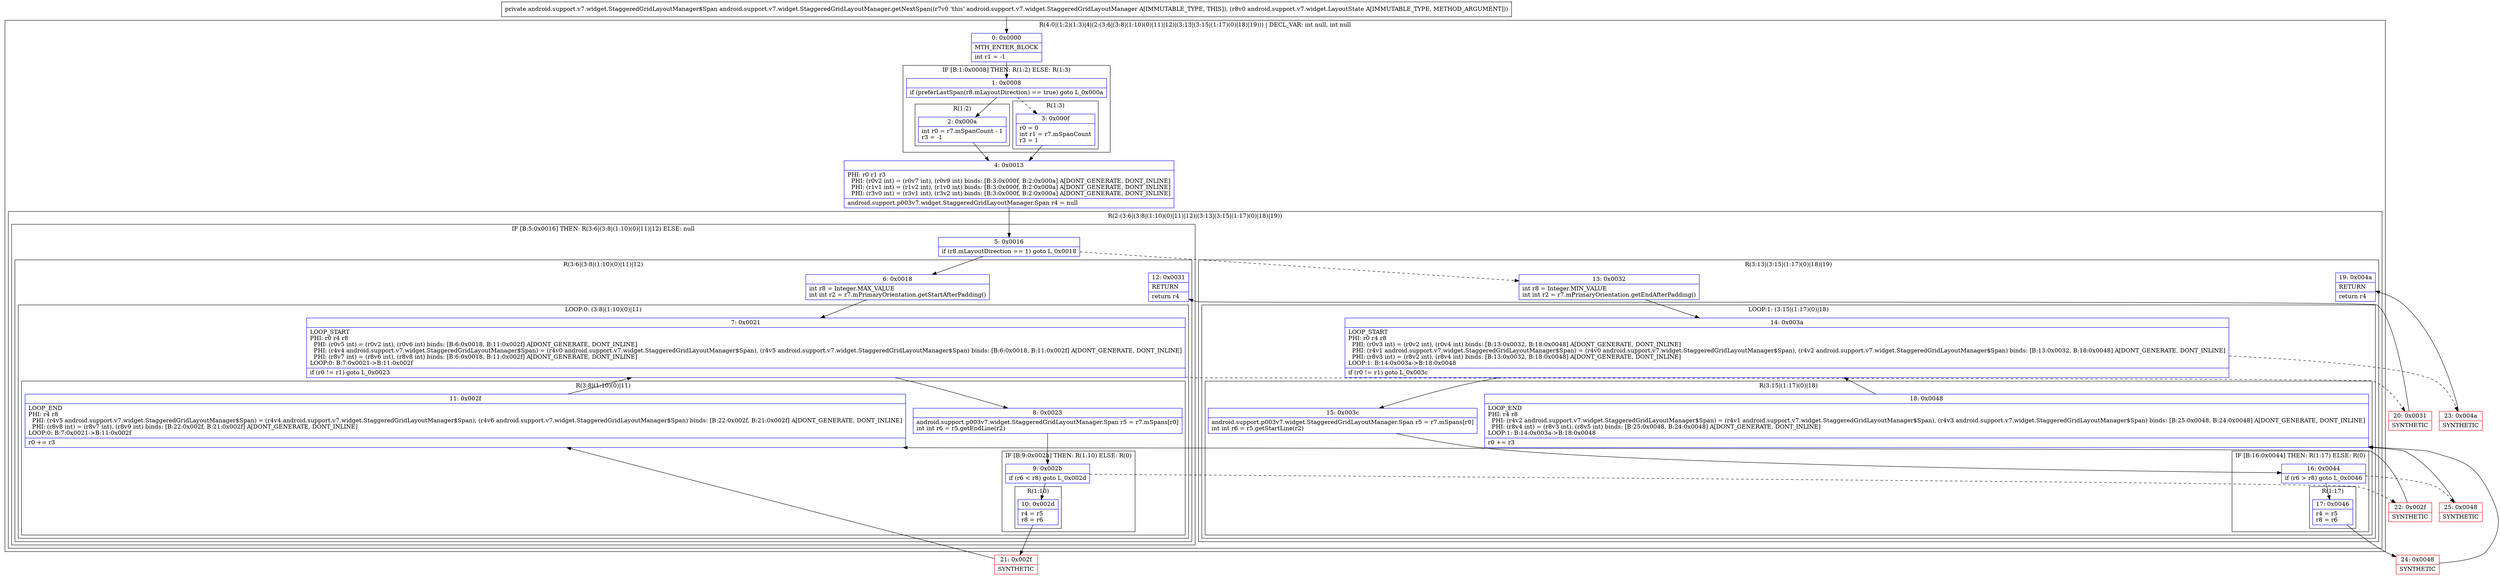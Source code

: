 digraph "CFG forandroid.support.v7.widget.StaggeredGridLayoutManager.getNextSpan(Landroid\/support\/v7\/widget\/LayoutState;)Landroid\/support\/v7\/widget\/StaggeredGridLayoutManager$Span;" {
subgraph cluster_Region_91561266 {
label = "R(4:0|(1:2)(1:3)|4|(2:(3:6|(3:8|(1:10)(0)|11)|12)|(3:13|(3:15|(1:17)(0)|18)|19))) | DECL_VAR: int null, int null\l";
node [shape=record,color=blue];
Node_0 [shape=record,label="{0\:\ 0x0000|MTH_ENTER_BLOCK\l|int r1 = \-1\l}"];
subgraph cluster_IfRegion_1662489357 {
label = "IF [B:1:0x0008] THEN: R(1:2) ELSE: R(1:3)";
node [shape=record,color=blue];
Node_1 [shape=record,label="{1\:\ 0x0008|if (preferLastSpan(r8.mLayoutDirection) == true) goto L_0x000a\l}"];
subgraph cluster_Region_2034141582 {
label = "R(1:2)";
node [shape=record,color=blue];
Node_2 [shape=record,label="{2\:\ 0x000a|int r0 = r7.mSpanCount \- 1\lr3 = \-1\l}"];
}
subgraph cluster_Region_1321138336 {
label = "R(1:3)";
node [shape=record,color=blue];
Node_3 [shape=record,label="{3\:\ 0x000f|r0 = 0\lint r1 = r7.mSpanCount\lr3 = 1\l}"];
}
}
Node_4 [shape=record,label="{4\:\ 0x0013|PHI: r0 r1 r3 \l  PHI: (r0v2 int) = (r0v7 int), (r0v9 int) binds: [B:3:0x000f, B:2:0x000a] A[DONT_GENERATE, DONT_INLINE]\l  PHI: (r1v1 int) = (r1v2 int), (r1v0 int) binds: [B:3:0x000f, B:2:0x000a] A[DONT_GENERATE, DONT_INLINE]\l  PHI: (r3v0 int) = (r3v1 int), (r3v2 int) binds: [B:3:0x000f, B:2:0x000a] A[DONT_GENERATE, DONT_INLINE]\l|android.support.p003v7.widget.StaggeredGridLayoutManager.Span r4 = null\l}"];
subgraph cluster_Region_1521963583 {
label = "R(2:(3:6|(3:8|(1:10)(0)|11)|12)|(3:13|(3:15|(1:17)(0)|18)|19))";
node [shape=record,color=blue];
subgraph cluster_IfRegion_92299016 {
label = "IF [B:5:0x0016] THEN: R(3:6|(3:8|(1:10)(0)|11)|12) ELSE: null";
node [shape=record,color=blue];
Node_5 [shape=record,label="{5\:\ 0x0016|if (r8.mLayoutDirection == 1) goto L_0x0018\l}"];
subgraph cluster_Region_2121980770 {
label = "R(3:6|(3:8|(1:10)(0)|11)|12)";
node [shape=record,color=blue];
Node_6 [shape=record,label="{6\:\ 0x0018|int r8 = Integer.MAX_VALUE\lint int r2 = r7.mPrimaryOrientation.getStartAfterPadding()\l}"];
subgraph cluster_LoopRegion_1776409266 {
label = "LOOP:0: (3:8|(1:10)(0)|11)";
node [shape=record,color=blue];
Node_7 [shape=record,label="{7\:\ 0x0021|LOOP_START\lPHI: r0 r4 r8 \l  PHI: (r0v5 int) = (r0v2 int), (r0v6 int) binds: [B:6:0x0018, B:11:0x002f] A[DONT_GENERATE, DONT_INLINE]\l  PHI: (r4v4 android.support.v7.widget.StaggeredGridLayoutManager$Span) = (r4v0 android.support.v7.widget.StaggeredGridLayoutManager$Span), (r4v5 android.support.v7.widget.StaggeredGridLayoutManager$Span) binds: [B:6:0x0018, B:11:0x002f] A[DONT_GENERATE, DONT_INLINE]\l  PHI: (r8v7 int) = (r8v6 int), (r8v8 int) binds: [B:6:0x0018, B:11:0x002f] A[DONT_GENERATE, DONT_INLINE]\lLOOP:0: B:7:0x0021\-\>B:11:0x002f\l|if (r0 != r1) goto L_0x0023\l}"];
subgraph cluster_Region_665805590 {
label = "R(3:8|(1:10)(0)|11)";
node [shape=record,color=blue];
Node_8 [shape=record,label="{8\:\ 0x0023|android.support.p003v7.widget.StaggeredGridLayoutManager.Span r5 = r7.mSpans[r0]\lint int r6 = r5.getEndLine(r2)\l}"];
subgraph cluster_IfRegion_262194892 {
label = "IF [B:9:0x002b] THEN: R(1:10) ELSE: R(0)";
node [shape=record,color=blue];
Node_9 [shape=record,label="{9\:\ 0x002b|if (r6 \< r8) goto L_0x002d\l}"];
subgraph cluster_Region_40003029 {
label = "R(1:10)";
node [shape=record,color=blue];
Node_10 [shape=record,label="{10\:\ 0x002d|r4 = r5\lr8 = r6\l}"];
}
subgraph cluster_Region_1624692513 {
label = "R(0)";
node [shape=record,color=blue];
}
}
Node_11 [shape=record,label="{11\:\ 0x002f|LOOP_END\lPHI: r4 r8 \l  PHI: (r4v5 android.support.v7.widget.StaggeredGridLayoutManager$Span) = (r4v4 android.support.v7.widget.StaggeredGridLayoutManager$Span), (r4v6 android.support.v7.widget.StaggeredGridLayoutManager$Span) binds: [B:22:0x002f, B:21:0x002f] A[DONT_GENERATE, DONT_INLINE]\l  PHI: (r8v8 int) = (r8v7 int), (r8v9 int) binds: [B:22:0x002f, B:21:0x002f] A[DONT_GENERATE, DONT_INLINE]\lLOOP:0: B:7:0x0021\-\>B:11:0x002f\l|r0 += r3\l}"];
}
}
Node_12 [shape=record,label="{12\:\ 0x0031|RETURN\l|return r4\l}"];
}
}
subgraph cluster_Region_579972085 {
label = "R(3:13|(3:15|(1:17)(0)|18)|19)";
node [shape=record,color=blue];
Node_13 [shape=record,label="{13\:\ 0x0032|int r8 = Integer.MIN_VALUE\lint int r2 = r7.mPrimaryOrientation.getEndAfterPadding()\l}"];
subgraph cluster_LoopRegion_1410306736 {
label = "LOOP:1: (3:15|(1:17)(0)|18)";
node [shape=record,color=blue];
Node_14 [shape=record,label="{14\:\ 0x003a|LOOP_START\lPHI: r0 r4 r8 \l  PHI: (r0v3 int) = (r0v2 int), (r0v4 int) binds: [B:13:0x0032, B:18:0x0048] A[DONT_GENERATE, DONT_INLINE]\l  PHI: (r4v1 android.support.v7.widget.StaggeredGridLayoutManager$Span) = (r4v0 android.support.v7.widget.StaggeredGridLayoutManager$Span), (r4v2 android.support.v7.widget.StaggeredGridLayoutManager$Span) binds: [B:13:0x0032, B:18:0x0048] A[DONT_GENERATE, DONT_INLINE]\l  PHI: (r8v3 int) = (r8v2 int), (r8v4 int) binds: [B:13:0x0032, B:18:0x0048] A[DONT_GENERATE, DONT_INLINE]\lLOOP:1: B:14:0x003a\-\>B:18:0x0048\l|if (r0 != r1) goto L_0x003c\l}"];
subgraph cluster_Region_1090262513 {
label = "R(3:15|(1:17)(0)|18)";
node [shape=record,color=blue];
Node_15 [shape=record,label="{15\:\ 0x003c|android.support.p003v7.widget.StaggeredGridLayoutManager.Span r5 = r7.mSpans[r0]\lint int r6 = r5.getStartLine(r2)\l}"];
subgraph cluster_IfRegion_519914507 {
label = "IF [B:16:0x0044] THEN: R(1:17) ELSE: R(0)";
node [shape=record,color=blue];
Node_16 [shape=record,label="{16\:\ 0x0044|if (r6 \> r8) goto L_0x0046\l}"];
subgraph cluster_Region_253620033 {
label = "R(1:17)";
node [shape=record,color=blue];
Node_17 [shape=record,label="{17\:\ 0x0046|r4 = r5\lr8 = r6\l}"];
}
subgraph cluster_Region_1057406925 {
label = "R(0)";
node [shape=record,color=blue];
}
}
Node_18 [shape=record,label="{18\:\ 0x0048|LOOP_END\lPHI: r4 r8 \l  PHI: (r4v2 android.support.v7.widget.StaggeredGridLayoutManager$Span) = (r4v1 android.support.v7.widget.StaggeredGridLayoutManager$Span), (r4v3 android.support.v7.widget.StaggeredGridLayoutManager$Span) binds: [B:25:0x0048, B:24:0x0048] A[DONT_GENERATE, DONT_INLINE]\l  PHI: (r8v4 int) = (r8v3 int), (r8v5 int) binds: [B:25:0x0048, B:24:0x0048] A[DONT_GENERATE, DONT_INLINE]\lLOOP:1: B:14:0x003a\-\>B:18:0x0048\l|r0 += r3\l}"];
}
}
Node_19 [shape=record,label="{19\:\ 0x004a|RETURN\l|return r4\l}"];
}
}
}
Node_20 [shape=record,color=red,label="{20\:\ 0x0031|SYNTHETIC\l}"];
Node_21 [shape=record,color=red,label="{21\:\ 0x002f|SYNTHETIC\l}"];
Node_22 [shape=record,color=red,label="{22\:\ 0x002f|SYNTHETIC\l}"];
Node_23 [shape=record,color=red,label="{23\:\ 0x004a|SYNTHETIC\l}"];
Node_24 [shape=record,color=red,label="{24\:\ 0x0048|SYNTHETIC\l}"];
Node_25 [shape=record,color=red,label="{25\:\ 0x0048|SYNTHETIC\l}"];
MethodNode[shape=record,label="{private android.support.v7.widget.StaggeredGridLayoutManager$Span android.support.v7.widget.StaggeredGridLayoutManager.getNextSpan((r7v0 'this' android.support.v7.widget.StaggeredGridLayoutManager A[IMMUTABLE_TYPE, THIS]), (r8v0 android.support.v7.widget.LayoutState A[IMMUTABLE_TYPE, METHOD_ARGUMENT])) }"];
MethodNode -> Node_0;
Node_0 -> Node_1;
Node_1 -> Node_2;
Node_1 -> Node_3[style=dashed];
Node_2 -> Node_4;
Node_3 -> Node_4;
Node_4 -> Node_5;
Node_5 -> Node_6;
Node_5 -> Node_13[style=dashed];
Node_6 -> Node_7;
Node_7 -> Node_8;
Node_7 -> Node_20[style=dashed];
Node_8 -> Node_9;
Node_9 -> Node_10;
Node_9 -> Node_22[style=dashed];
Node_10 -> Node_21;
Node_11 -> Node_7;
Node_13 -> Node_14;
Node_14 -> Node_15;
Node_14 -> Node_23[style=dashed];
Node_15 -> Node_16;
Node_16 -> Node_17;
Node_16 -> Node_25[style=dashed];
Node_17 -> Node_24;
Node_18 -> Node_14;
Node_20 -> Node_12;
Node_21 -> Node_11;
Node_22 -> Node_11;
Node_23 -> Node_19;
Node_24 -> Node_18;
Node_25 -> Node_18;
}

